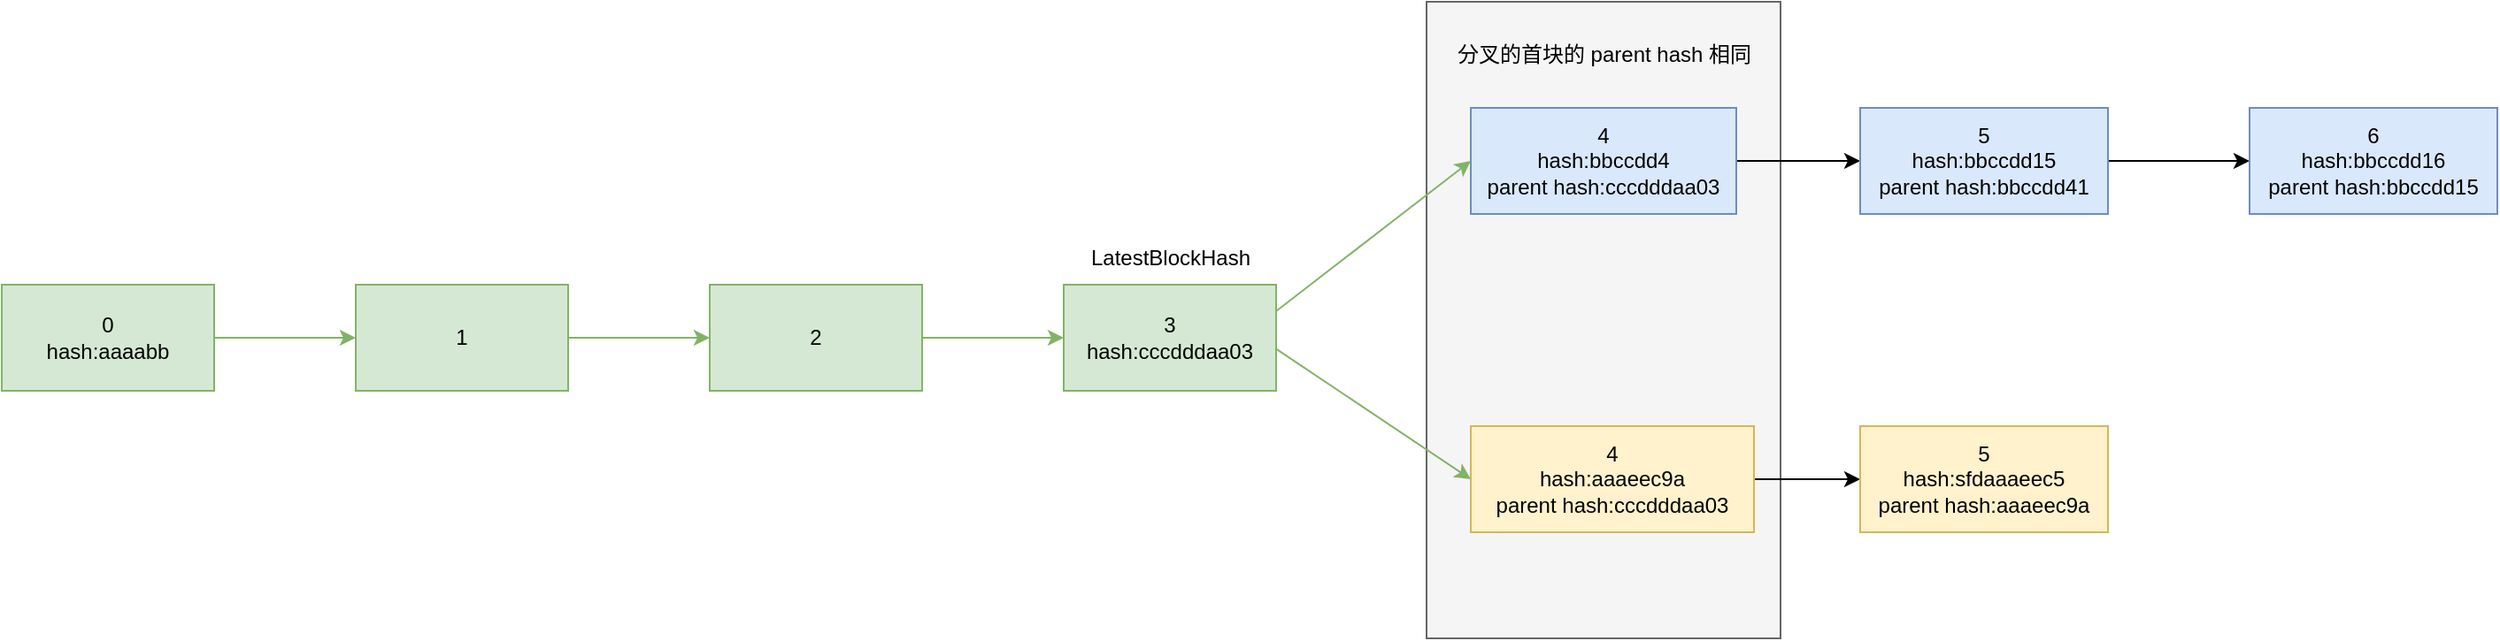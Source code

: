 <mxfile version="20.2.2" type="github">
  <diagram id="prtHgNgQTEPvFCAcTncT" name="Page-1">
    <mxGraphModel dx="701" dy="1584" grid="1" gridSize="10" guides="1" tooltips="1" connect="1" arrows="1" fold="1" page="1" pageScale="1" pageWidth="827" pageHeight="1169" math="0" shadow="0">
      <root>
        <mxCell id="0" />
        <mxCell id="1" parent="0" />
        <mxCell id="kJdzf6EdsDRsMMQySTQ5-28" value="" style="rounded=0;whiteSpace=wrap;html=1;fillColor=#f5f5f5;fontColor=#333333;strokeColor=#666666;" vertex="1" parent="1">
          <mxGeometry x="1035" y="-10" width="200" height="360" as="geometry" />
        </mxCell>
        <mxCell id="kJdzf6EdsDRsMMQySTQ5-7" value="" style="edgeStyle=orthogonalEdgeStyle;rounded=0;orthogonalLoop=1;jettySize=auto;html=1;fillColor=#d5e8d4;strokeColor=#82b366;" edge="1" parent="1" source="kJdzf6EdsDRsMMQySTQ5-5" target="kJdzf6EdsDRsMMQySTQ5-6">
          <mxGeometry relative="1" as="geometry" />
        </mxCell>
        <mxCell id="kJdzf6EdsDRsMMQySTQ5-5" value="0&lt;br&gt;hash:aaaabb" style="rounded=0;whiteSpace=wrap;html=1;fillColor=#d5e8d4;strokeColor=#82b366;" vertex="1" parent="1">
          <mxGeometry x="230" y="150" width="120" height="60" as="geometry" />
        </mxCell>
        <mxCell id="kJdzf6EdsDRsMMQySTQ5-9" value="" style="edgeStyle=orthogonalEdgeStyle;rounded=0;orthogonalLoop=1;jettySize=auto;html=1;fillColor=#d5e8d4;strokeColor=#82b366;" edge="1" parent="1" source="kJdzf6EdsDRsMMQySTQ5-6" target="kJdzf6EdsDRsMMQySTQ5-8">
          <mxGeometry relative="1" as="geometry" />
        </mxCell>
        <mxCell id="kJdzf6EdsDRsMMQySTQ5-6" value="1" style="rounded=0;whiteSpace=wrap;html=1;fillColor=#d5e8d4;strokeColor=#82b366;" vertex="1" parent="1">
          <mxGeometry x="430" y="150" width="120" height="60" as="geometry" />
        </mxCell>
        <mxCell id="kJdzf6EdsDRsMMQySTQ5-11" value="" style="edgeStyle=orthogonalEdgeStyle;rounded=0;orthogonalLoop=1;jettySize=auto;html=1;fillColor=#d5e8d4;strokeColor=#82b366;" edge="1" parent="1" source="kJdzf6EdsDRsMMQySTQ5-8" target="kJdzf6EdsDRsMMQySTQ5-10">
          <mxGeometry relative="1" as="geometry" />
        </mxCell>
        <mxCell id="kJdzf6EdsDRsMMQySTQ5-8" value="2" style="rounded=0;whiteSpace=wrap;html=1;fillColor=#d5e8d4;strokeColor=#82b366;" vertex="1" parent="1">
          <mxGeometry x="630" y="150" width="120" height="60" as="geometry" />
        </mxCell>
        <mxCell id="kJdzf6EdsDRsMMQySTQ5-10" value="3&lt;br&gt;hash:cccdddaa03" style="rounded=0;whiteSpace=wrap;html=1;fillColor=#d5e8d4;strokeColor=#82b366;" vertex="1" parent="1">
          <mxGeometry x="830" y="150" width="120" height="60" as="geometry" />
        </mxCell>
        <mxCell id="kJdzf6EdsDRsMMQySTQ5-20" value="" style="edgeStyle=orthogonalEdgeStyle;rounded=0;orthogonalLoop=1;jettySize=auto;html=1;" edge="1" parent="1" source="kJdzf6EdsDRsMMQySTQ5-12" target="kJdzf6EdsDRsMMQySTQ5-19">
          <mxGeometry relative="1" as="geometry" />
        </mxCell>
        <mxCell id="kJdzf6EdsDRsMMQySTQ5-12" value="4&lt;br&gt;hash:bbccdd4&lt;br&gt;parent hash:cccdddaa03" style="rounded=0;whiteSpace=wrap;html=1;fillColor=#dae8fc;strokeColor=#6c8ebf;" vertex="1" parent="1">
          <mxGeometry x="1060" y="50" width="150" height="60" as="geometry" />
        </mxCell>
        <mxCell id="kJdzf6EdsDRsMMQySTQ5-16" value="" style="endArrow=classic;html=1;rounded=0;exitX=1;exitY=0.25;exitDx=0;exitDy=0;entryX=0;entryY=0.5;entryDx=0;entryDy=0;fillColor=#d5e8d4;strokeColor=#82b366;" edge="1" parent="1" source="kJdzf6EdsDRsMMQySTQ5-10" target="kJdzf6EdsDRsMMQySTQ5-12">
          <mxGeometry width="50" height="50" relative="1" as="geometry">
            <mxPoint x="970" y="120" as="sourcePoint" />
            <mxPoint x="1020" y="70" as="targetPoint" />
          </mxGeometry>
        </mxCell>
        <mxCell id="kJdzf6EdsDRsMMQySTQ5-22" value="" style="edgeStyle=orthogonalEdgeStyle;rounded=0;orthogonalLoop=1;jettySize=auto;html=1;" edge="1" parent="1" source="kJdzf6EdsDRsMMQySTQ5-17" target="kJdzf6EdsDRsMMQySTQ5-21">
          <mxGeometry relative="1" as="geometry" />
        </mxCell>
        <mxCell id="kJdzf6EdsDRsMMQySTQ5-17" value="4&lt;br&gt;hash:aaaeec9a&lt;br&gt;parent hash:cccdddaa03" style="rounded=0;whiteSpace=wrap;html=1;fillColor=#fff2cc;strokeColor=#d6b656;" vertex="1" parent="1">
          <mxGeometry x="1060" y="230" width="160" height="60" as="geometry" />
        </mxCell>
        <mxCell id="kJdzf6EdsDRsMMQySTQ5-18" value="" style="endArrow=classic;html=1;rounded=0;exitX=0.997;exitY=0.601;exitDx=0;exitDy=0;entryX=0;entryY=0.5;entryDx=0;entryDy=0;exitPerimeter=0;fillColor=#d5e8d4;strokeColor=#82b366;" edge="1" parent="1" source="kJdzf6EdsDRsMMQySTQ5-10" target="kJdzf6EdsDRsMMQySTQ5-17">
          <mxGeometry width="50" height="50" relative="1" as="geometry">
            <mxPoint x="960" y="175" as="sourcePoint" />
            <mxPoint x="1030" y="80" as="targetPoint" />
          </mxGeometry>
        </mxCell>
        <mxCell id="kJdzf6EdsDRsMMQySTQ5-24" value="" style="edgeStyle=orthogonalEdgeStyle;rounded=0;orthogonalLoop=1;jettySize=auto;html=1;" edge="1" parent="1" source="kJdzf6EdsDRsMMQySTQ5-19" target="kJdzf6EdsDRsMMQySTQ5-23">
          <mxGeometry relative="1" as="geometry" />
        </mxCell>
        <mxCell id="kJdzf6EdsDRsMMQySTQ5-19" value="5&lt;br&gt;hash:bbccdd15&lt;br&gt;parent hash:bbccdd41" style="rounded=0;whiteSpace=wrap;html=1;fillColor=#dae8fc;strokeColor=#6c8ebf;" vertex="1" parent="1">
          <mxGeometry x="1280" y="50" width="140" height="60" as="geometry" />
        </mxCell>
        <mxCell id="kJdzf6EdsDRsMMQySTQ5-21" value="5&lt;br&gt;hash:sfdaaaeec5&lt;br&gt;parent hash:aaaeec9a" style="rounded=0;whiteSpace=wrap;html=1;fillColor=#fff2cc;strokeColor=#d6b656;" vertex="1" parent="1">
          <mxGeometry x="1280" y="230" width="140" height="60" as="geometry" />
        </mxCell>
        <mxCell id="kJdzf6EdsDRsMMQySTQ5-23" value="6&lt;br&gt;hash:bbccdd16&lt;br&gt;parent hash:bbccdd15" style="rounded=0;whiteSpace=wrap;html=1;fillColor=#dae8fc;strokeColor=#6c8ebf;" vertex="1" parent="1">
          <mxGeometry x="1500" y="50" width="140" height="60" as="geometry" />
        </mxCell>
        <mxCell id="kJdzf6EdsDRsMMQySTQ5-25" value="LatestBlockHash" style="text;html=1;align=center;verticalAlign=middle;resizable=0;points=[];autosize=1;strokeColor=none;fillColor=none;" vertex="1" parent="1">
          <mxGeometry x="835" y="120" width="110" height="30" as="geometry" />
        </mxCell>
        <mxCell id="kJdzf6EdsDRsMMQySTQ5-29" value="分叉的首块的 parent hash 相同" style="text;html=1;align=center;verticalAlign=middle;resizable=0;points=[];autosize=1;strokeColor=none;fillColor=none;" vertex="1" parent="1">
          <mxGeometry x="1040" y="5" width="190" height="30" as="geometry" />
        </mxCell>
      </root>
    </mxGraphModel>
  </diagram>
</mxfile>
